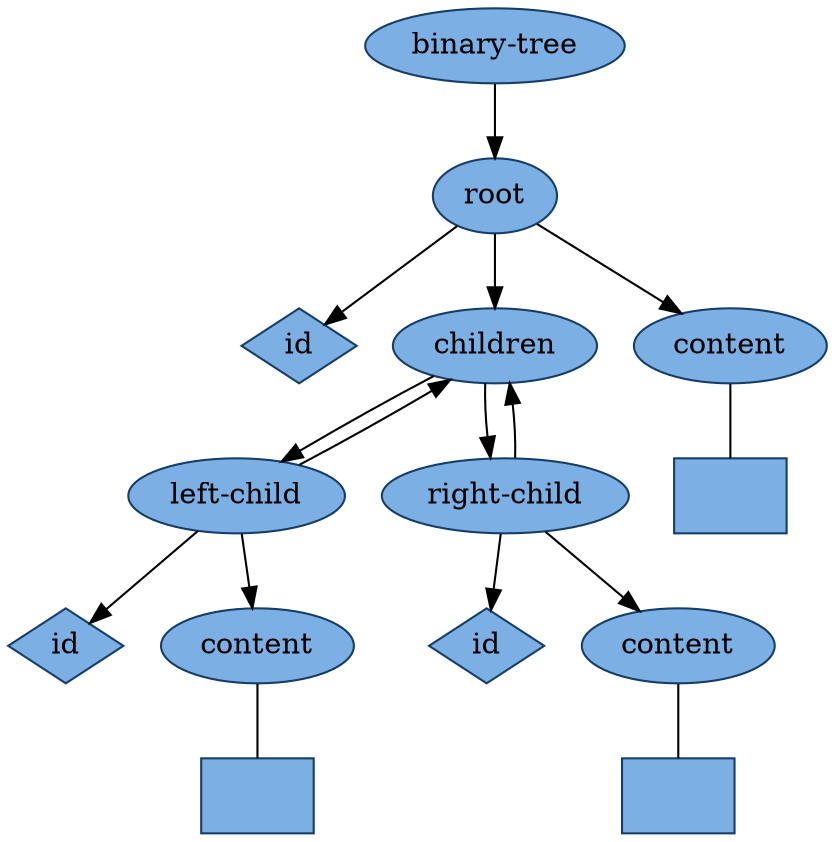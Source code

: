 digraph binary_tree {
  node [style=filled, fillcolor="#7cb0e4", color="#153d66"]

  node [shape=ellipse, peripheries=1]; { node[label="binary-tree"] binary_tree_element; }
  node [shape=ellipse, peripheries=1]; { node[label="root"] root_element; }
  node [shape=diamond, peripheries=1]; { node[label="id"] root_id_attribute; }
  node [shape=ellipse, peripheries=1]; { node[label="children"] children_element; }
  node [shape=ellipse, peripheries=1]; { node[label="content"] root_content_element; }
  node [shape=box, peripheries=1]; { node[label=""] root_content_text; }
  node [shape=ellipse, peripheries=1]; { node[label="left-child"] left_child_element; }
  node [shape=diamond, peripheries=1]; { node[label="id"] left_child_id_attribute; }
  node [shape=ellipse, peripheries=1]; { node[label="content"] left_child_content_element; }
  node [shape=box, peripheries=1]; { node[label=""] left_child_content_text; }
  node [shape=ellipse, peripheries=1]; { node[label="right-child"] right_child_element; }
  node [shape=diamond, peripheries=1]; { node[label="id"] right_child_id_attribute; }
  node [shape=ellipse, peripheries=1]; { node[label="content"] right_child_content_element; }
  node [shape=box, peripheries=1]; { node[label=""] right_child_content_text; }

  edge[arrowhead=normal]; binary_tree_element -> root_element;
  edge[arrowhead=normal]; root_element -> root_id_attribute;
  edge[arrowhead=normal]; root_element -> children_element;
  edge[arrowhead=normal]; root_element -> root_content_element;
  edge[arrowhead=none]; root_content_element -> root_content_text;
  edge[arrowhead=normal]; children_element -> left_child_element;
  edge[arrowhead=normal]; left_child_element -> left_child_id_attribute;
  edge[arrowhead=normal]; left_child_element -> children_element;
  edge[arrowhead=normal]; left_child_element -> left_child_content_element;
  edge[arrowhead=none]; left_child_content_element -> left_child_content_text;
  edge[arrowhead=normal]; children_element -> right_child_element;
  edge[arrowhead=normal]; right_child_element -> right_child_id_attribute;
  edge[arrowhead=normal]; right_child_element -> children_element;
  edge[arrowhead=normal]; right_child_element -> right_child_content_element;
  edge[arrowhead=none]; right_child_content_element -> right_child_content_text;
}
